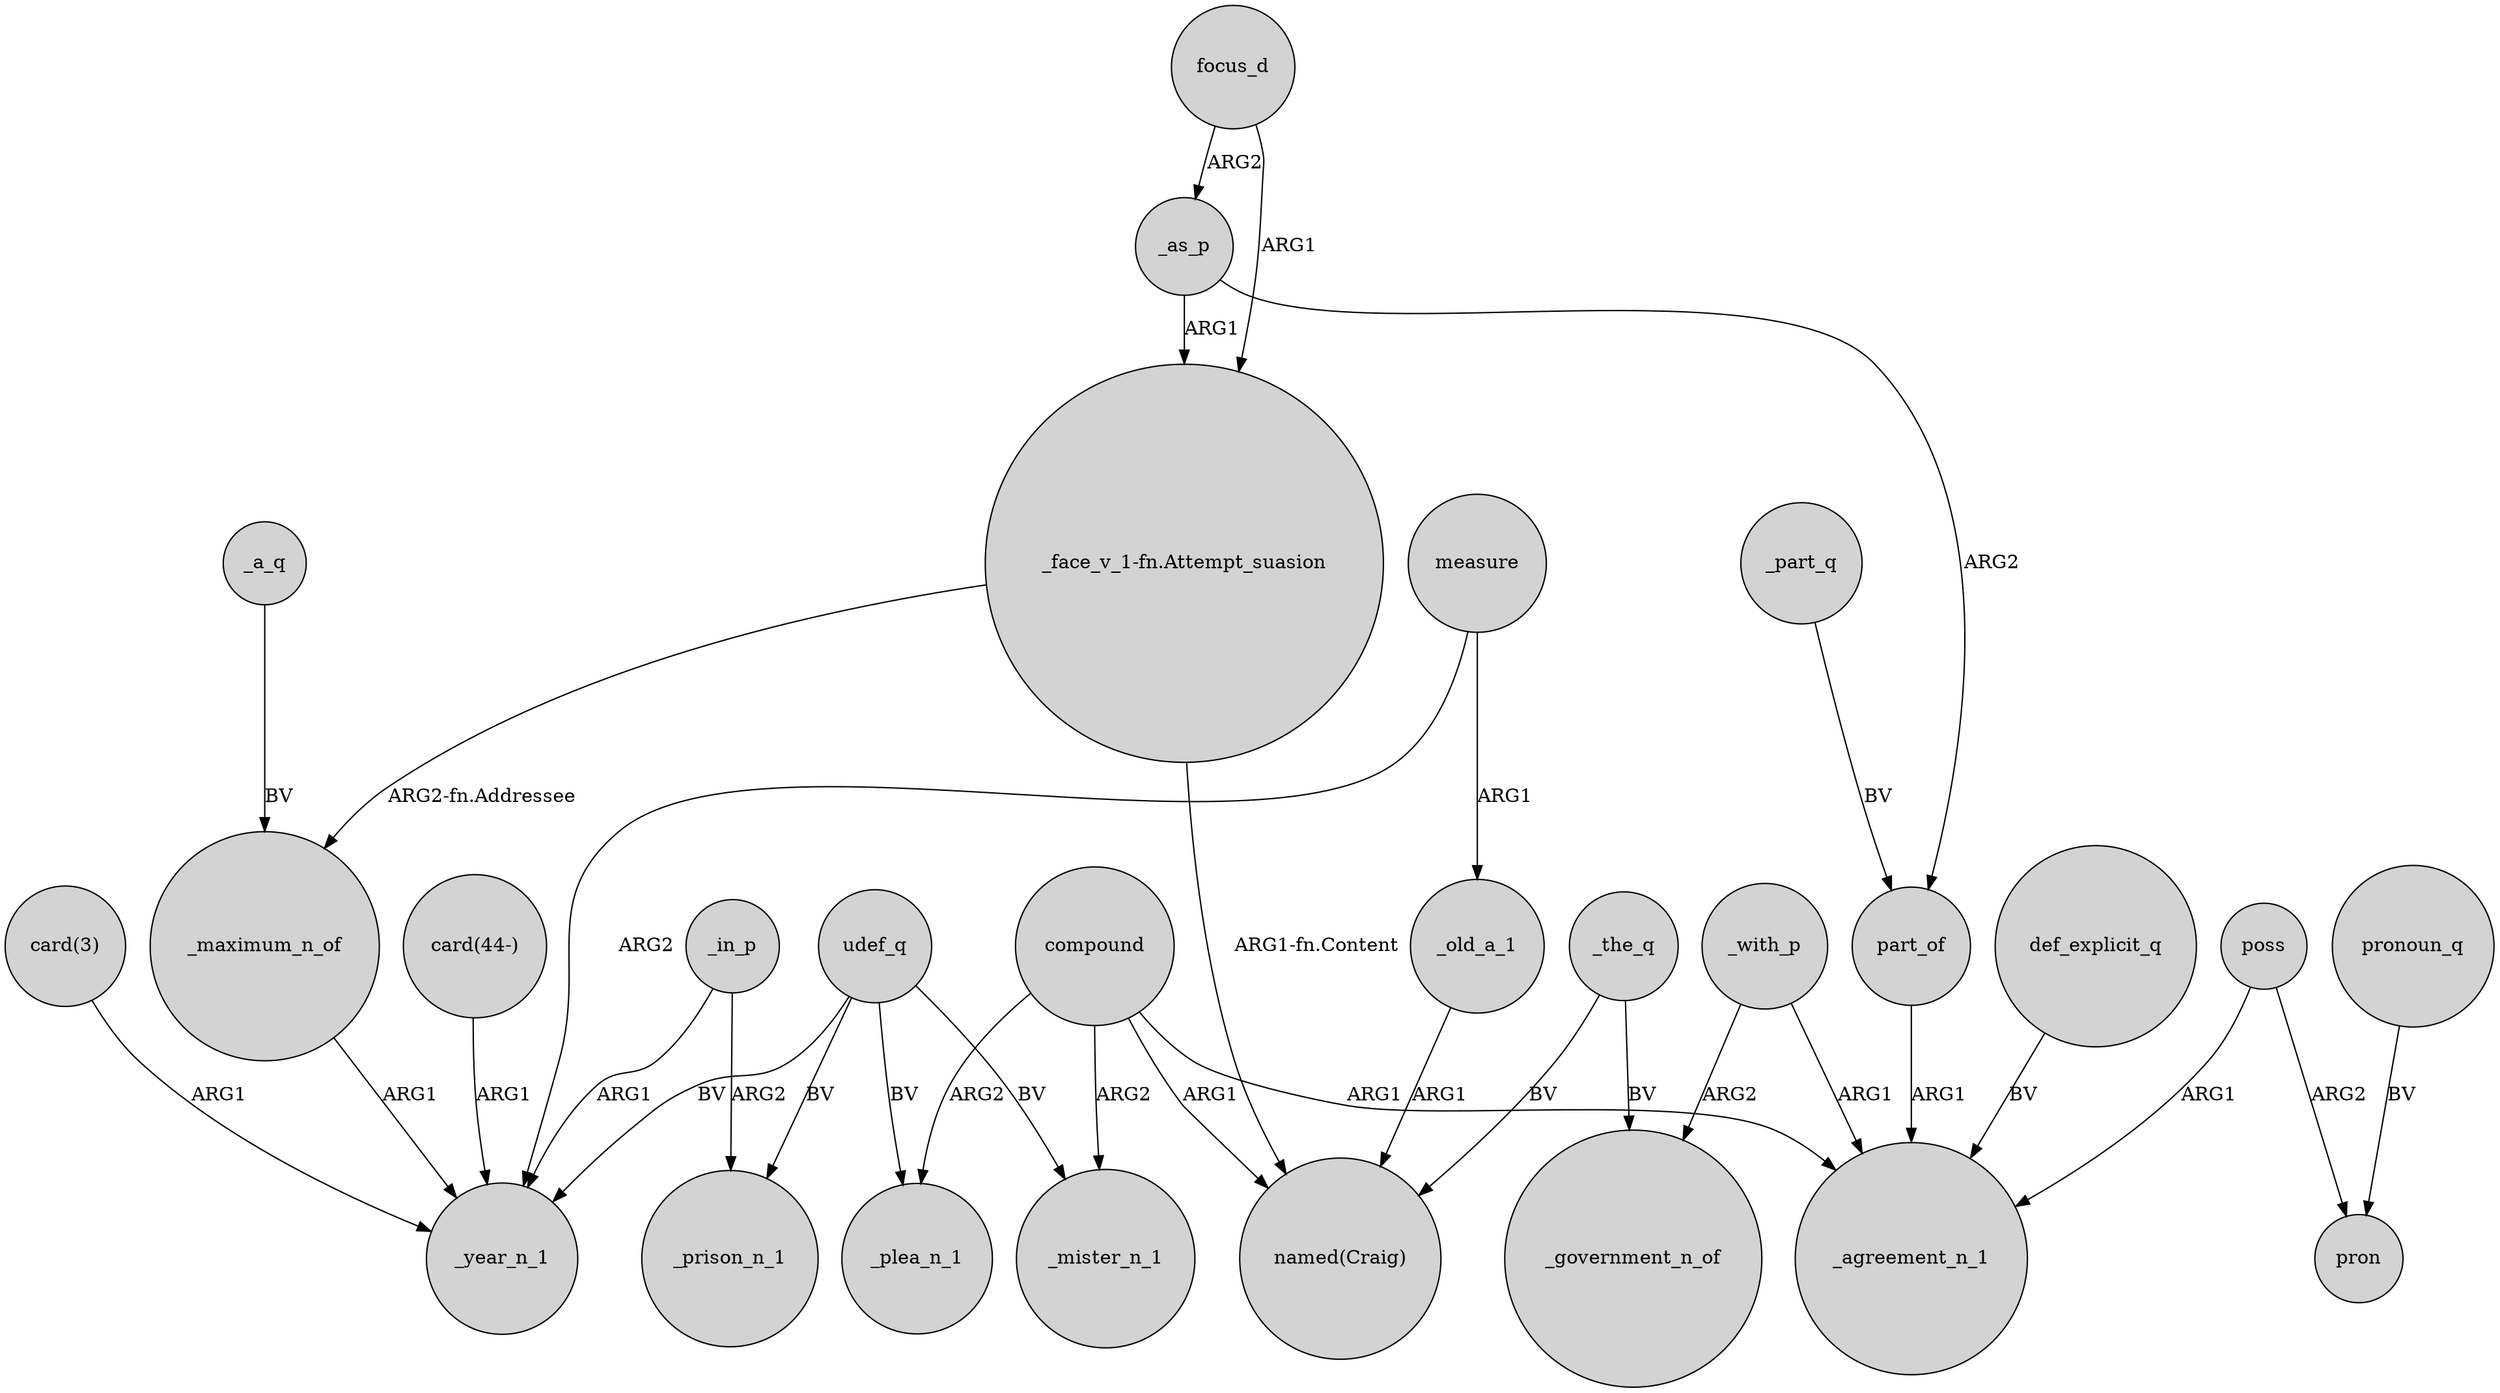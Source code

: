 digraph {
	node [shape=circle style=filled]
	compound -> _mister_n_1 [label=ARG2]
	udef_q -> _plea_n_1 [label=BV]
	_as_p -> part_of [label=ARG2]
	def_explicit_q -> _agreement_n_1 [label=BV]
	_a_q -> _maximum_n_of [label=BV]
	_old_a_1 -> "named(Craig)" [label=ARG1]
	poss -> _agreement_n_1 [label=ARG1]
	_in_p -> _year_n_1 [label=ARG1]
	_maximum_n_of -> _year_n_1 [label=ARG1]
	focus_d -> "_face_v_1-fn.Attempt_suasion" [label=ARG1]
	measure -> _old_a_1 [label=ARG1]
	udef_q -> _mister_n_1 [label=BV]
	_in_p -> _prison_n_1 [label=ARG2]
	"card(3)" -> _year_n_1 [label=ARG1]
	pronoun_q -> pron [label=BV]
	measure -> _year_n_1 [label=ARG2]
	poss -> pron [label=ARG2]
	_part_q -> part_of [label=BV]
	compound -> _plea_n_1 [label=ARG2]
	_the_q -> "named(Craig)" [label=BV]
	compound -> "named(Craig)" [label=ARG1]
	_with_p -> _government_n_of [label=ARG2]
	_the_q -> _government_n_of [label=BV]
	udef_q -> _year_n_1 [label=BV]
	"_face_v_1-fn.Attempt_suasion" -> "named(Craig)" [label="ARG1-fn.Content"]
	focus_d -> _as_p [label=ARG2]
	"_face_v_1-fn.Attempt_suasion" -> _maximum_n_of [label="ARG2-fn.Addressee"]
	compound -> _agreement_n_1 [label=ARG1]
	_with_p -> _agreement_n_1 [label=ARG1]
	"card(44-)" -> _year_n_1 [label=ARG1]
	part_of -> _agreement_n_1 [label=ARG1]
	udef_q -> _prison_n_1 [label=BV]
	_as_p -> "_face_v_1-fn.Attempt_suasion" [label=ARG1]
}
